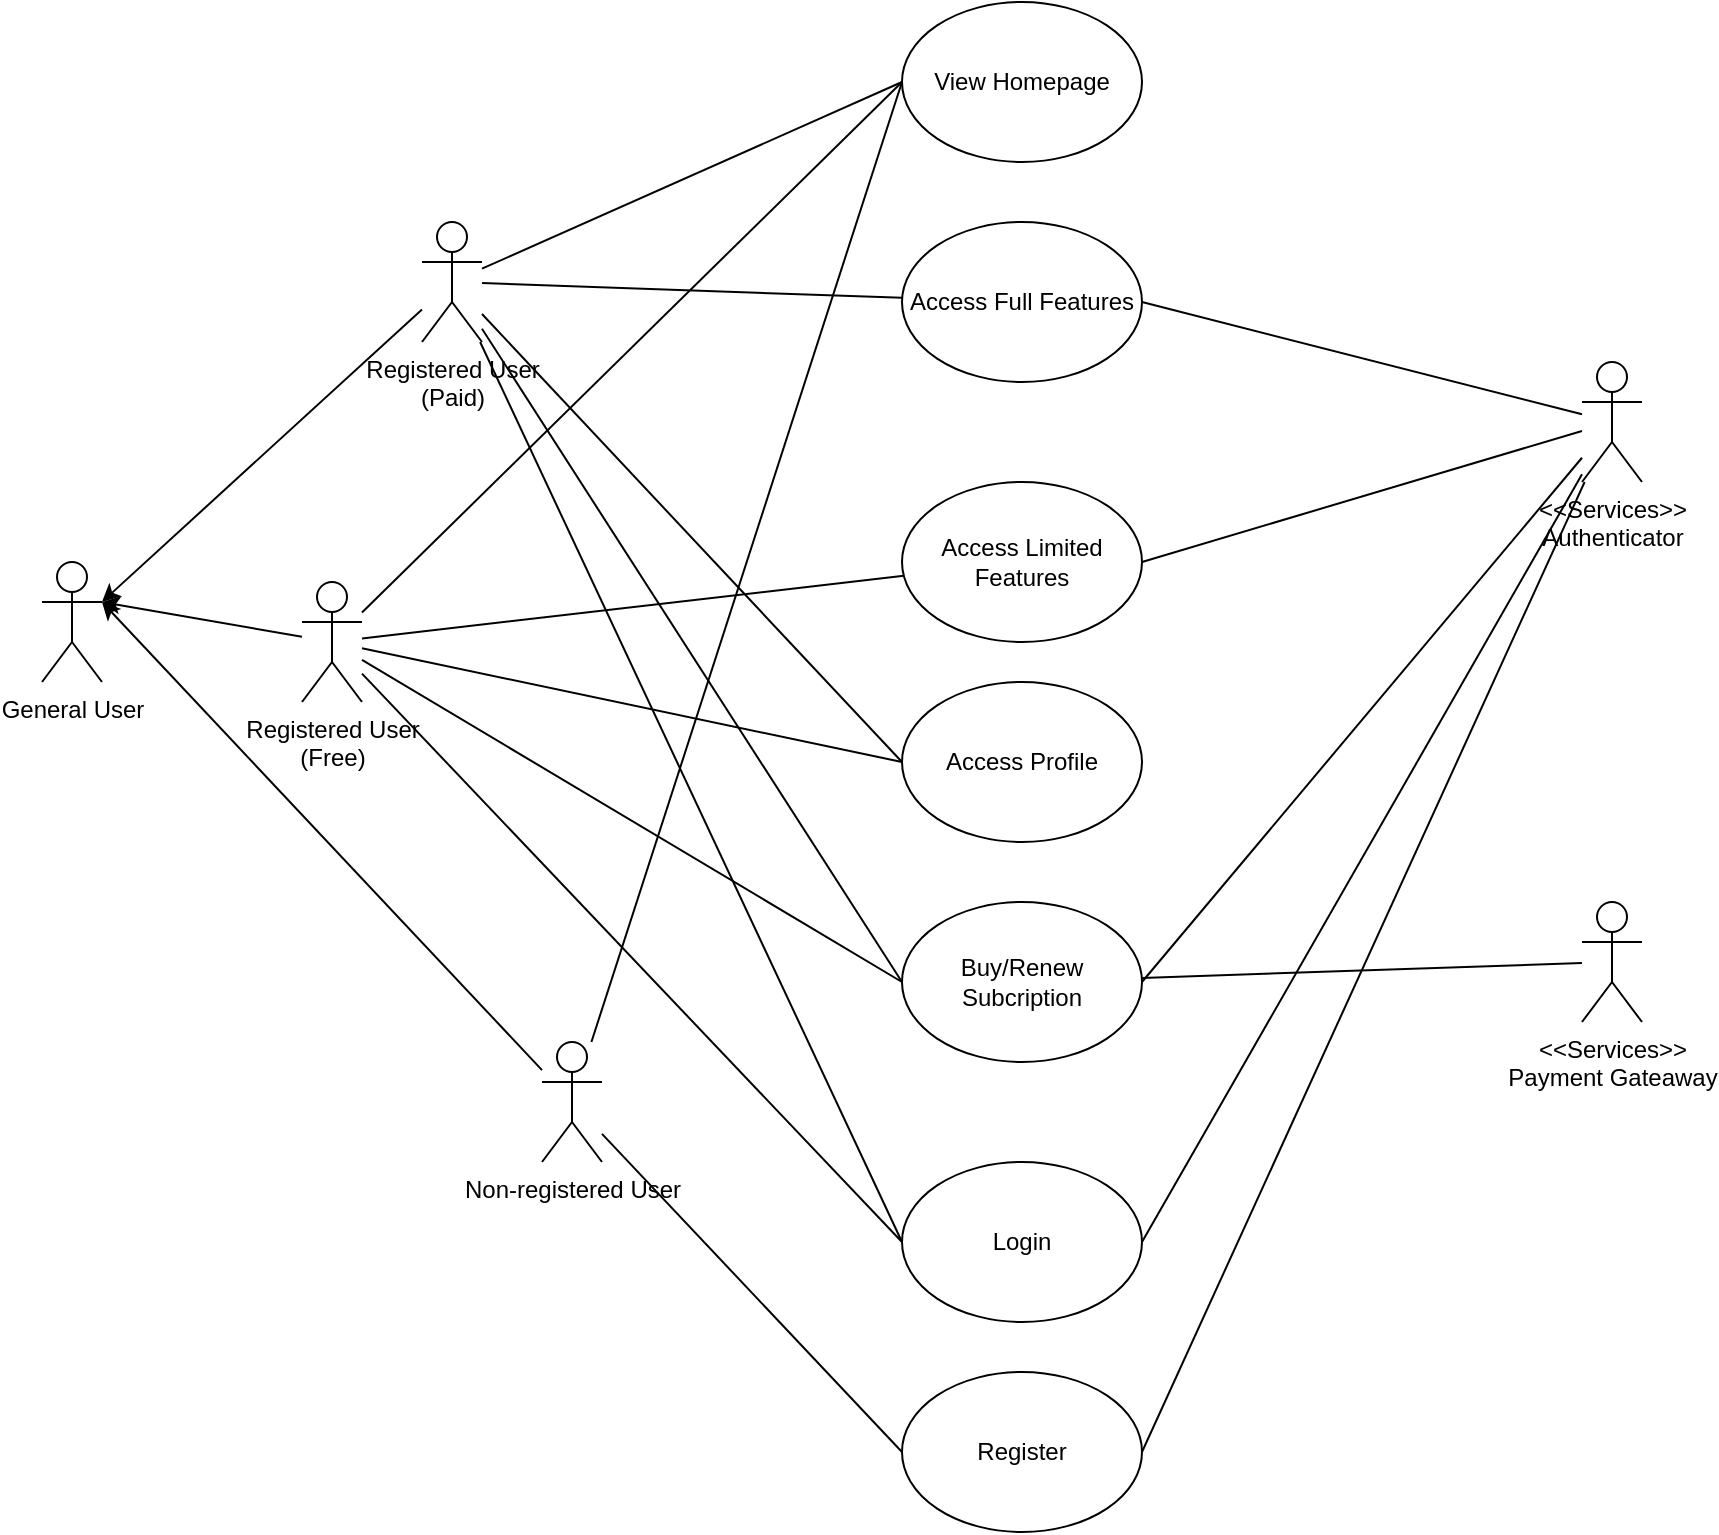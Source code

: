 <mxfile version="23.1.5" type="device">
  <diagram name="Page-1" id="7LFWFI1X6Wu4KLi2N60U">
    <mxGraphModel dx="1542" dy="1862" grid="1" gridSize="10" guides="1" tooltips="1" connect="1" arrows="1" fold="1" page="1" pageScale="1" pageWidth="1100" pageHeight="850" math="0" shadow="0">
      <root>
        <mxCell id="0" />
        <mxCell id="1" parent="0" />
        <mxCell id="lFGOSyGI5Ghr4XXScA31-1" value="General User" style="shape=umlActor;verticalLabelPosition=bottom;verticalAlign=top;html=1;" vertex="1" parent="1">
          <mxGeometry x="50" y="260" width="30" height="60" as="geometry" />
        </mxCell>
        <mxCell id="lFGOSyGI5Ghr4XXScA31-9" style="rounded=0;orthogonalLoop=1;jettySize=auto;html=1;entryX=0;entryY=0.5;entryDx=0;entryDy=0;endArrow=none;endFill=0;" edge="1" parent="1" source="lFGOSyGI5Ghr4XXScA31-4" target="lFGOSyGI5Ghr4XXScA31-7">
          <mxGeometry relative="1" as="geometry" />
        </mxCell>
        <mxCell id="lFGOSyGI5Ghr4XXScA31-12" style="rounded=0;orthogonalLoop=1;jettySize=auto;html=1;entryX=0;entryY=0.5;entryDx=0;entryDy=0;endArrow=none;endFill=0;" edge="1" parent="1" source="lFGOSyGI5Ghr4XXScA31-4" target="lFGOSyGI5Ghr4XXScA31-11">
          <mxGeometry relative="1" as="geometry" />
        </mxCell>
        <mxCell id="lFGOSyGI5Ghr4XXScA31-33" style="rounded=0;orthogonalLoop=1;jettySize=auto;html=1;entryX=0;entryY=0.5;entryDx=0;entryDy=0;endArrow=none;endFill=0;" edge="1" parent="1" source="lFGOSyGI5Ghr4XXScA31-4" target="lFGOSyGI5Ghr4XXScA31-31">
          <mxGeometry relative="1" as="geometry" />
        </mxCell>
        <mxCell id="lFGOSyGI5Ghr4XXScA31-37" style="rounded=0;orthogonalLoop=1;jettySize=auto;html=1;endArrow=none;endFill=0;" edge="1" parent="1" source="lFGOSyGI5Ghr4XXScA31-4" target="lFGOSyGI5Ghr4XXScA31-30">
          <mxGeometry relative="1" as="geometry" />
        </mxCell>
        <mxCell id="lFGOSyGI5Ghr4XXScA31-40" style="rounded=0;orthogonalLoop=1;jettySize=auto;html=1;entryX=0;entryY=0.5;entryDx=0;entryDy=0;endArrow=none;endFill=0;" edge="1" parent="1" source="lFGOSyGI5Ghr4XXScA31-4" target="lFGOSyGI5Ghr4XXScA31-38">
          <mxGeometry relative="1" as="geometry" />
        </mxCell>
        <mxCell id="lFGOSyGI5Ghr4XXScA31-4" value="Registered User&lt;br&gt;(Free)" style="shape=umlActor;verticalLabelPosition=bottom;verticalAlign=top;html=1;" vertex="1" parent="1">
          <mxGeometry x="180" y="270" width="30" height="60" as="geometry" />
        </mxCell>
        <mxCell id="lFGOSyGI5Ghr4XXScA31-10" style="rounded=0;orthogonalLoop=1;jettySize=auto;html=1;entryX=0;entryY=0.5;entryDx=0;entryDy=0;endArrow=none;endFill=0;" edge="1" parent="1" source="lFGOSyGI5Ghr4XXScA31-5" target="lFGOSyGI5Ghr4XXScA31-7">
          <mxGeometry relative="1" as="geometry" />
        </mxCell>
        <mxCell id="lFGOSyGI5Ghr4XXScA31-13" style="rounded=0;orthogonalLoop=1;jettySize=auto;html=1;entryX=0;entryY=0.5;entryDx=0;entryDy=0;endArrow=none;endFill=0;" edge="1" parent="1" source="lFGOSyGI5Ghr4XXScA31-5" target="lFGOSyGI5Ghr4XXScA31-6">
          <mxGeometry relative="1" as="geometry" />
        </mxCell>
        <mxCell id="lFGOSyGI5Ghr4XXScA31-5" value="Non-registered User" style="shape=umlActor;verticalLabelPosition=bottom;verticalAlign=top;html=1;" vertex="1" parent="1">
          <mxGeometry x="300" y="500" width="30" height="60" as="geometry" />
        </mxCell>
        <mxCell id="lFGOSyGI5Ghr4XXScA31-6" value="Register" style="ellipse;whiteSpace=wrap;html=1;" vertex="1" parent="1">
          <mxGeometry x="480" y="665" width="120" height="80" as="geometry" />
        </mxCell>
        <mxCell id="lFGOSyGI5Ghr4XXScA31-7" value="View Homepage" style="ellipse;whiteSpace=wrap;html=1;" vertex="1" parent="1">
          <mxGeometry x="480" y="-20" width="120" height="80" as="geometry" />
        </mxCell>
        <mxCell id="lFGOSyGI5Ghr4XXScA31-11" value="Login" style="ellipse;whiteSpace=wrap;html=1;" vertex="1" parent="1">
          <mxGeometry x="480" y="560" width="120" height="80" as="geometry" />
        </mxCell>
        <mxCell id="lFGOSyGI5Ghr4XXScA31-24" style="rounded=0;orthogonalLoop=1;jettySize=auto;html=1;entryX=1;entryY=0.5;entryDx=0;entryDy=0;endArrow=none;endFill=0;" edge="1" parent="1" source="lFGOSyGI5Ghr4XXScA31-14" target="lFGOSyGI5Ghr4XXScA31-6">
          <mxGeometry relative="1" as="geometry" />
        </mxCell>
        <mxCell id="lFGOSyGI5Ghr4XXScA31-26" style="rounded=0;orthogonalLoop=1;jettySize=auto;html=1;entryX=1;entryY=0.5;entryDx=0;entryDy=0;endArrow=none;endFill=0;" edge="1" parent="1" source="lFGOSyGI5Ghr4XXScA31-14" target="lFGOSyGI5Ghr4XXScA31-11">
          <mxGeometry relative="1" as="geometry" />
        </mxCell>
        <mxCell id="lFGOSyGI5Ghr4XXScA31-34" style="rounded=0;orthogonalLoop=1;jettySize=auto;html=1;entryX=1;entryY=0.5;entryDx=0;entryDy=0;endArrow=none;endFill=0;" edge="1" parent="1" source="lFGOSyGI5Ghr4XXScA31-14" target="lFGOSyGI5Ghr4XXScA31-28">
          <mxGeometry relative="1" as="geometry" />
        </mxCell>
        <mxCell id="lFGOSyGI5Ghr4XXScA31-35" style="rounded=0;orthogonalLoop=1;jettySize=auto;html=1;entryX=1;entryY=0.5;entryDx=0;entryDy=0;endArrow=none;endFill=0;" edge="1" parent="1" source="lFGOSyGI5Ghr4XXScA31-14" target="lFGOSyGI5Ghr4XXScA31-30">
          <mxGeometry relative="1" as="geometry" />
        </mxCell>
        <mxCell id="lFGOSyGI5Ghr4XXScA31-36" style="rounded=0;orthogonalLoop=1;jettySize=auto;html=1;entryX=1;entryY=0.5;entryDx=0;entryDy=0;endArrow=none;endFill=0;" edge="1" parent="1" source="lFGOSyGI5Ghr4XXScA31-14" target="lFGOSyGI5Ghr4XXScA31-31">
          <mxGeometry relative="1" as="geometry" />
        </mxCell>
        <mxCell id="lFGOSyGI5Ghr4XXScA31-14" value="&amp;lt;&amp;lt;Services&amp;gt;&amp;gt;&lt;br&gt;Authenticator" style="shape=umlActor;verticalLabelPosition=bottom;verticalAlign=top;html=1;" vertex="1" parent="1">
          <mxGeometry x="820" y="160" width="30" height="60" as="geometry" />
        </mxCell>
        <mxCell id="lFGOSyGI5Ghr4XXScA31-18" style="rounded=0;orthogonalLoop=1;jettySize=auto;html=1;entryX=0;entryY=0.5;entryDx=0;entryDy=0;endArrow=none;endFill=0;" edge="1" parent="1" source="lFGOSyGI5Ghr4XXScA31-16" target="lFGOSyGI5Ghr4XXScA31-7">
          <mxGeometry relative="1" as="geometry" />
        </mxCell>
        <mxCell id="lFGOSyGI5Ghr4XXScA31-29" style="rounded=0;orthogonalLoop=1;jettySize=auto;html=1;endArrow=none;endFill=0;" edge="1" parent="1" source="lFGOSyGI5Ghr4XXScA31-16" target="lFGOSyGI5Ghr4XXScA31-28">
          <mxGeometry relative="1" as="geometry" />
        </mxCell>
        <mxCell id="lFGOSyGI5Ghr4XXScA31-32" style="rounded=0;orthogonalLoop=1;jettySize=auto;html=1;entryX=0;entryY=0.5;entryDx=0;entryDy=0;endArrow=none;endFill=0;" edge="1" parent="1" source="lFGOSyGI5Ghr4XXScA31-16" target="lFGOSyGI5Ghr4XXScA31-31">
          <mxGeometry relative="1" as="geometry" />
        </mxCell>
        <mxCell id="lFGOSyGI5Ghr4XXScA31-39" style="rounded=0;orthogonalLoop=1;jettySize=auto;html=1;entryX=0;entryY=0.5;entryDx=0;entryDy=0;endArrow=none;endFill=0;" edge="1" parent="1" source="lFGOSyGI5Ghr4XXScA31-16" target="lFGOSyGI5Ghr4XXScA31-38">
          <mxGeometry relative="1" as="geometry" />
        </mxCell>
        <mxCell id="lFGOSyGI5Ghr4XXScA31-16" value="Registered User&lt;br&gt;(Paid)" style="shape=umlActor;verticalLabelPosition=bottom;verticalAlign=top;html=1;" vertex="1" parent="1">
          <mxGeometry x="240" y="90" width="30" height="60" as="geometry" />
        </mxCell>
        <mxCell id="lFGOSyGI5Ghr4XXScA31-19" style="rounded=0;orthogonalLoop=1;jettySize=auto;html=1;entryX=0;entryY=0.5;entryDx=0;entryDy=0;endArrow=none;endFill=0;" edge="1" parent="1" source="lFGOSyGI5Ghr4XXScA31-16" target="lFGOSyGI5Ghr4XXScA31-11">
          <mxGeometry relative="1" as="geometry" />
        </mxCell>
        <mxCell id="lFGOSyGI5Ghr4XXScA31-21" style="rounded=0;orthogonalLoop=1;jettySize=auto;html=1;entryX=1;entryY=0.333;entryDx=0;entryDy=0;entryPerimeter=0;" edge="1" parent="1" source="lFGOSyGI5Ghr4XXScA31-16" target="lFGOSyGI5Ghr4XXScA31-1">
          <mxGeometry relative="1" as="geometry" />
        </mxCell>
        <mxCell id="lFGOSyGI5Ghr4XXScA31-22" style="rounded=0;orthogonalLoop=1;jettySize=auto;html=1;entryX=1;entryY=0.333;entryDx=0;entryDy=0;entryPerimeter=0;" edge="1" parent="1" source="lFGOSyGI5Ghr4XXScA31-4" target="lFGOSyGI5Ghr4XXScA31-1">
          <mxGeometry relative="1" as="geometry" />
        </mxCell>
        <mxCell id="lFGOSyGI5Ghr4XXScA31-23" style="rounded=0;orthogonalLoop=1;jettySize=auto;html=1;entryX=1;entryY=0.333;entryDx=0;entryDy=0;entryPerimeter=0;" edge="1" parent="1" source="lFGOSyGI5Ghr4XXScA31-5" target="lFGOSyGI5Ghr4XXScA31-1">
          <mxGeometry relative="1" as="geometry" />
        </mxCell>
        <mxCell id="lFGOSyGI5Ghr4XXScA31-28" value="Access Full Features" style="ellipse;whiteSpace=wrap;html=1;" vertex="1" parent="1">
          <mxGeometry x="480" y="90" width="120" height="80" as="geometry" />
        </mxCell>
        <mxCell id="lFGOSyGI5Ghr4XXScA31-30" value="Access Limited Features" style="ellipse;whiteSpace=wrap;html=1;" vertex="1" parent="1">
          <mxGeometry x="480" y="220" width="120" height="80" as="geometry" />
        </mxCell>
        <mxCell id="lFGOSyGI5Ghr4XXScA31-31" value="Buy/Renew Subcription" style="ellipse;whiteSpace=wrap;html=1;" vertex="1" parent="1">
          <mxGeometry x="480" y="430" width="120" height="80" as="geometry" />
        </mxCell>
        <mxCell id="lFGOSyGI5Ghr4XXScA31-38" value="Access Profile" style="ellipse;whiteSpace=wrap;html=1;" vertex="1" parent="1">
          <mxGeometry x="480" y="320" width="120" height="80" as="geometry" />
        </mxCell>
        <mxCell id="lFGOSyGI5Ghr4XXScA31-42" style="rounded=0;orthogonalLoop=1;jettySize=auto;html=1;endArrow=none;endFill=0;" edge="1" parent="1" source="lFGOSyGI5Ghr4XXScA31-41" target="lFGOSyGI5Ghr4XXScA31-31">
          <mxGeometry relative="1" as="geometry" />
        </mxCell>
        <mxCell id="lFGOSyGI5Ghr4XXScA31-41" value="&amp;lt;&amp;lt;Services&amp;gt;&amp;gt;&lt;br&gt;Payment Gateaway" style="shape=umlActor;verticalLabelPosition=bottom;verticalAlign=top;html=1;" vertex="1" parent="1">
          <mxGeometry x="820" y="430" width="30" height="60" as="geometry" />
        </mxCell>
      </root>
    </mxGraphModel>
  </diagram>
</mxfile>
